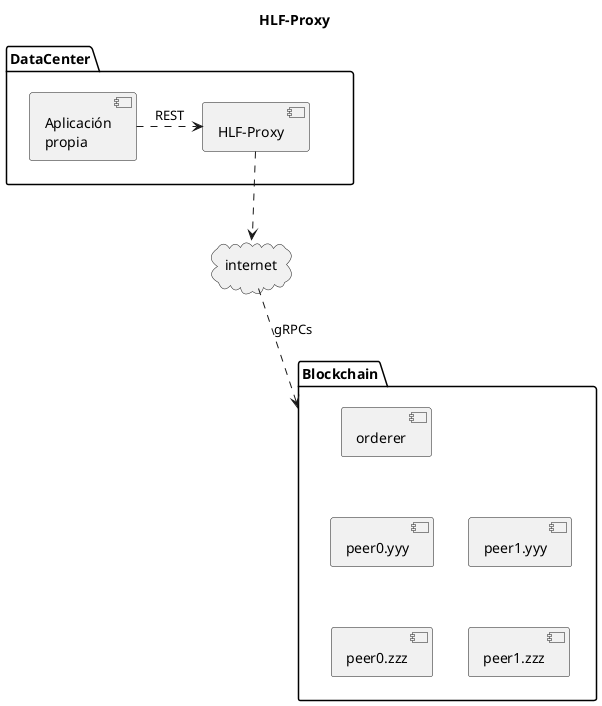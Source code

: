 @startuml deploy-simple

title HLF-Proxy

package "Blockchain" as remotos {
    [orderer]
    [peer0.yyy]
    [peer1.yyy]
    [peer0.zzz]
    [peer1.zzz]
    [peer0.yyy] .[hidden]up.> orderer  
    [peer0.yyy] .[hidden]right.> [peer1.yyy]  
    [peer0.zzz] .[hidden]up.> [peer0.yyy]  
    [peer0.zzz] .[hidden]right.> [peer1.zzz]  
}  

package DataCenter {
    component [HLF-Proxy] as proxy 
    component [Aplicación\npropia] as app 
} 

cloud internet

proxy ..> internet 
app .right.> proxy : REST 
internet ..> remotos : gRPCs 
DataCenter -[hidden]left- remotos

@enduml
